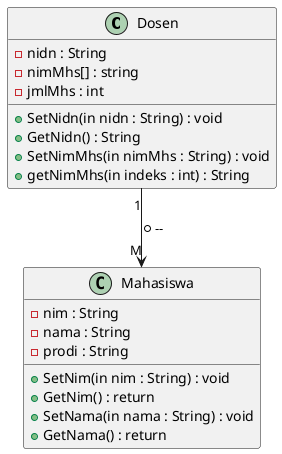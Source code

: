 @startuml
    
    class Dosen {
        - nidn : String
        - nimMhs[] : string
        - jmlMhs : int
        + SetNidn(in nidn : String) : void
        + GetNidn() : String
        + SetNimMhs(in nimMhs : String) : void
        + getNimMhs(in indeks : int) : String
    }

    class Mahasiswa {
    -nim : String
    -nama : String
    -prodi : String
    + SetNim(in nim : String) : void
    + GetNim() : return
    + SetNama(in nama : String) : void
    + GetNama() : return
    }
    

    Dosen --> Mahasiswa : "1" *-- "M"


@enduml
